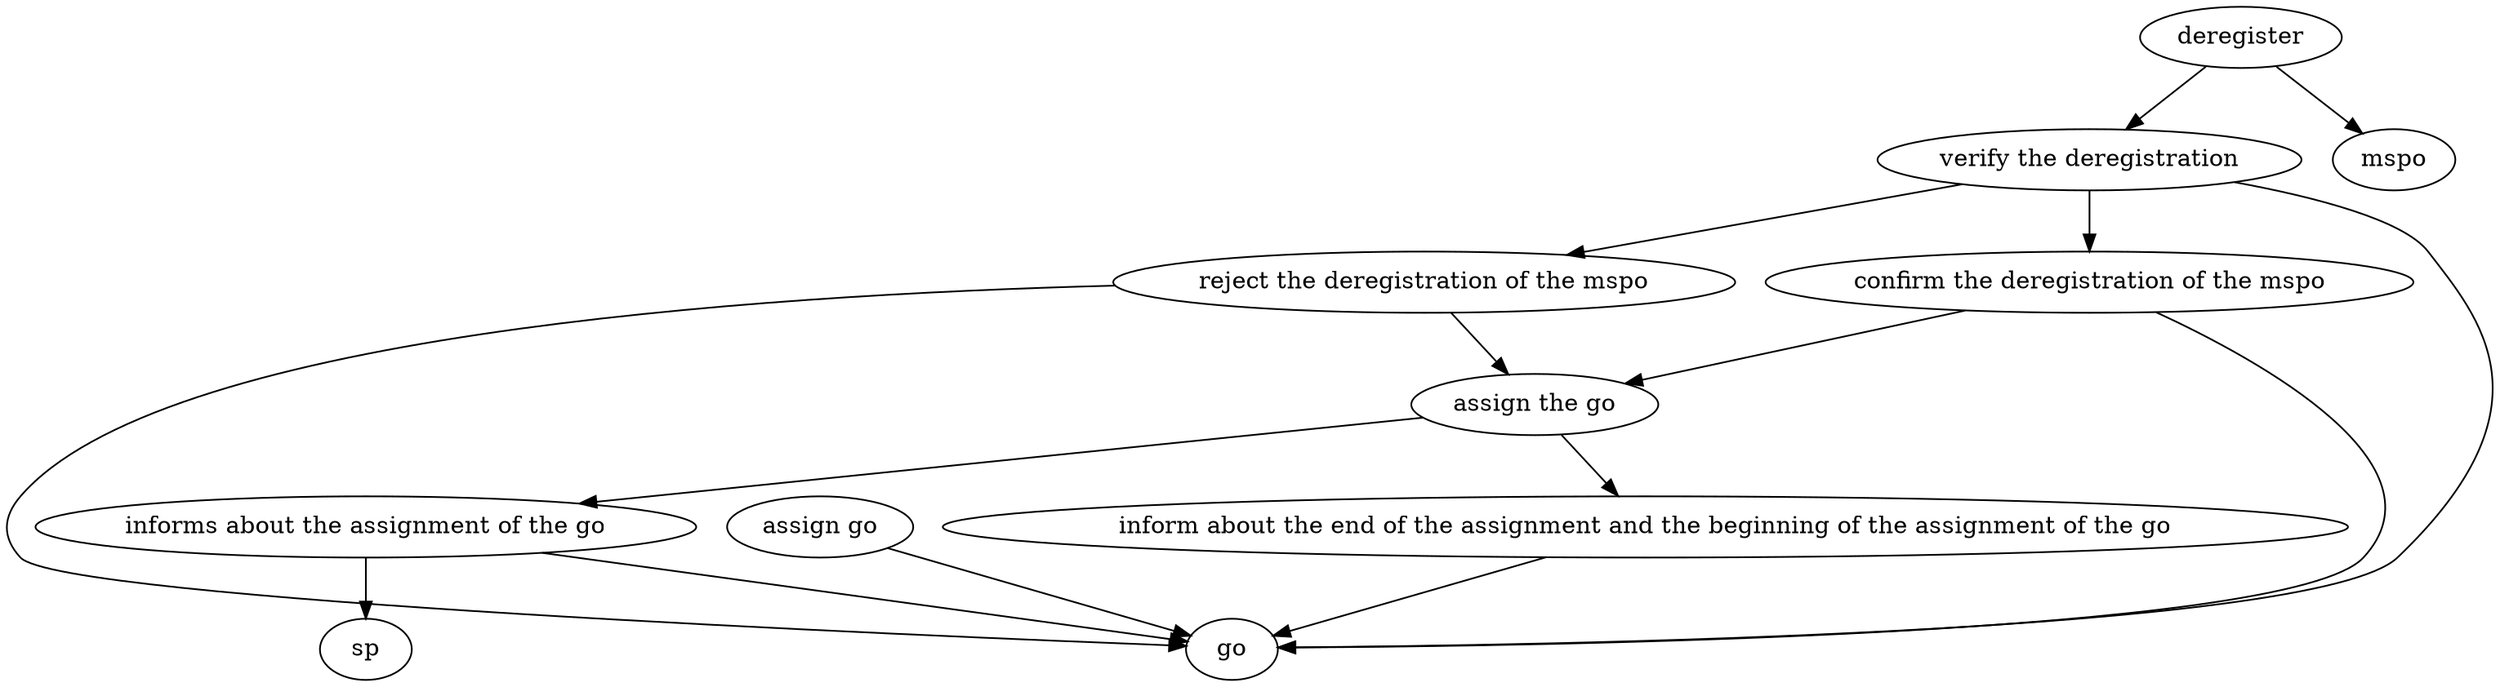 strict digraph "doc-10.8" {
	graph [name="doc-10.8"];
	deregister	[attrs="{'type': 'Activity', 'label': 'deregister'}"];
	"verify the deregistration"	[attrs="{'type': 'Activity', 'label': 'verify the deregistration'}"];
	deregister -> "verify the deregistration"	[attrs="{'type': 'flow', 'label': 'flow'}"];
	mspo	[attrs="{'type': 'Actor', 'label': 'mspo'}"];
	deregister -> mspo	[attrs="{'type': 'actor performer', 'label': 'actor performer'}"];
	"reject the deregistration of the mspo"	[attrs="{'type': 'Activity', 'label': 'reject the deregistration of the mspo'}"];
	"verify the deregistration" -> "reject the deregistration of the mspo"	[attrs="{'type': 'flow', 'label': 'flow'}"];
	"confirm the deregistration of the mspo"	[attrs="{'type': 'Activity', 'label': 'confirm the deregistration of the mspo'}"];
	"verify the deregistration" -> "confirm the deregistration of the mspo"	[attrs="{'type': 'flow', 'label': 'flow'}"];
	go	[attrs="{'type': 'Actor', 'label': 'go'}"];
	"verify the deregistration" -> go	[attrs="{'type': 'actor performer', 'label': 'actor performer'}"];
	"assign the go"	[attrs="{'type': 'Activity', 'label': 'assign the go'}"];
	"reject the deregistration of the mspo" -> "assign the go"	[attrs="{'type': 'flow', 'label': 'flow'}"];
	"reject the deregistration of the mspo" -> go	[attrs="{'type': 'actor performer', 'label': 'actor performer'}"];
	"confirm the deregistration of the mspo" -> "assign the go"	[attrs="{'type': 'flow', 'label': 'flow'}"];
	"confirm the deregistration of the mspo" -> go	[attrs="{'type': 'actor performer', 'label': 'actor performer'}"];
	"inform about the end of the assignment and the beginning of the assignment of the go"	[attrs="{'type': 'Activity', 'label': 'inform about the end of the assignment and the beginning of the assignment of the go'}"];
	"assign the go" -> "inform about the end of the assignment and the beginning of the assignment of the go"	[attrs="{'type': 'flow', 'label': 'flow'}"];
	"informs about the assignment of the go"	[attrs="{'type': 'Activity', 'label': 'informs about the assignment of the go'}"];
	"assign the go" -> "informs about the assignment of the go"	[attrs="{'type': 'flow', 'label': 'flow'}"];
	"inform about the end of the assignment and the beginning of the assignment of the go" -> go	[attrs="{'type': 'actor performer', 'label': 'actor performer'}"];
	"informs about the assignment of the go" -> go	[attrs="{'type': 'actor performer', 'label': 'actor performer'}"];
	sp	[attrs="{'type': 'Actor', 'label': 'sp'}"];
	"informs about the assignment of the go" -> sp	[attrs="{'type': 'actor performer', 'label': 'actor performer'}"];
	"assign go"	[attrs="{'type': 'Activity', 'label': 'assign go'}"];
	"assign go" -> go	[attrs="{'type': 'actor performer', 'label': 'actor performer'}"];
}
